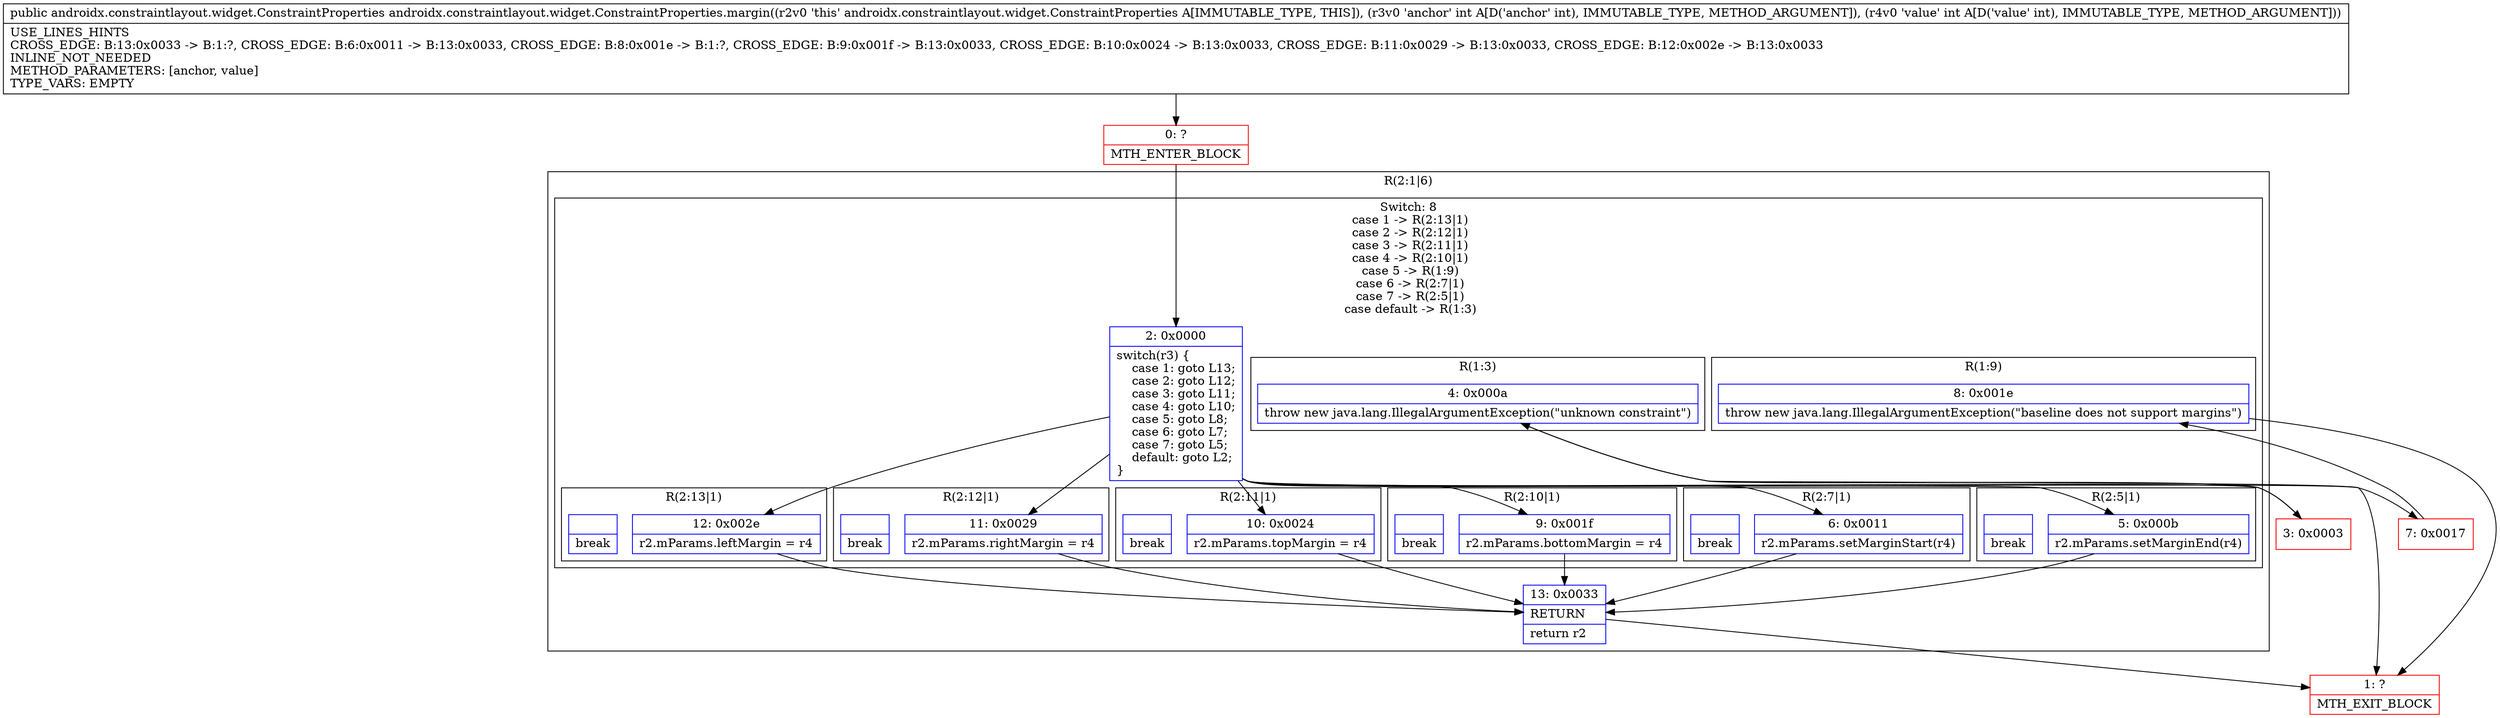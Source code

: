 digraph "CFG forandroidx.constraintlayout.widget.ConstraintProperties.margin(II)Landroidx\/constraintlayout\/widget\/ConstraintProperties;" {
subgraph cluster_Region_1572852505 {
label = "R(2:1|6)";
node [shape=record,color=blue];
subgraph cluster_SwitchRegion_1276641916 {
label = "Switch: 8
 case 1 -> R(2:13|1)
 case 2 -> R(2:12|1)
 case 3 -> R(2:11|1)
 case 4 -> R(2:10|1)
 case 5 -> R(1:9)
 case 6 -> R(2:7|1)
 case 7 -> R(2:5|1)
 case default -> R(1:3)";
node [shape=record,color=blue];
Node_2 [shape=record,label="{2\:\ 0x0000|switch(r3) \{\l    case 1: goto L13;\l    case 2: goto L12;\l    case 3: goto L11;\l    case 4: goto L10;\l    case 5: goto L8;\l    case 6: goto L7;\l    case 7: goto L5;\l    default: goto L2;\l\}\l}"];
subgraph cluster_Region_1832805423 {
label = "R(2:13|1)";
node [shape=record,color=blue];
Node_12 [shape=record,label="{12\:\ 0x002e|r2.mParams.leftMargin = r4\l}"];
Node_InsnContainer_725308896 [shape=record,label="{|break\l}"];
}
subgraph cluster_Region_146762885 {
label = "R(2:12|1)";
node [shape=record,color=blue];
Node_11 [shape=record,label="{11\:\ 0x0029|r2.mParams.rightMargin = r4\l}"];
Node_InsnContainer_70816780 [shape=record,label="{|break\l}"];
}
subgraph cluster_Region_448370616 {
label = "R(2:11|1)";
node [shape=record,color=blue];
Node_10 [shape=record,label="{10\:\ 0x0024|r2.mParams.topMargin = r4\l}"];
Node_InsnContainer_1809597786 [shape=record,label="{|break\l}"];
}
subgraph cluster_Region_410310624 {
label = "R(2:10|1)";
node [shape=record,color=blue];
Node_9 [shape=record,label="{9\:\ 0x001f|r2.mParams.bottomMargin = r4\l}"];
Node_InsnContainer_1479325718 [shape=record,label="{|break\l}"];
}
subgraph cluster_Region_243200252 {
label = "R(1:9)";
node [shape=record,color=blue];
Node_8 [shape=record,label="{8\:\ 0x001e|throw new java.lang.IllegalArgumentException(\"baseline does not support margins\")\l}"];
}
subgraph cluster_Region_117539580 {
label = "R(2:7|1)";
node [shape=record,color=blue];
Node_6 [shape=record,label="{6\:\ 0x0011|r2.mParams.setMarginStart(r4)\l}"];
Node_InsnContainer_963943979 [shape=record,label="{|break\l}"];
}
subgraph cluster_Region_69561627 {
label = "R(2:5|1)";
node [shape=record,color=blue];
Node_5 [shape=record,label="{5\:\ 0x000b|r2.mParams.setMarginEnd(r4)\l}"];
Node_InsnContainer_2107999347 [shape=record,label="{|break\l}"];
}
subgraph cluster_Region_1991835481 {
label = "R(1:3)";
node [shape=record,color=blue];
Node_4 [shape=record,label="{4\:\ 0x000a|throw new java.lang.IllegalArgumentException(\"unknown constraint\")\l}"];
}
}
Node_13 [shape=record,label="{13\:\ 0x0033|RETURN\l|return r2\l}"];
}
Node_0 [shape=record,color=red,label="{0\:\ ?|MTH_ENTER_BLOCK\l}"];
Node_3 [shape=record,color=red,label="{3\:\ 0x0003}"];
Node_1 [shape=record,color=red,label="{1\:\ ?|MTH_EXIT_BLOCK\l}"];
Node_7 [shape=record,color=red,label="{7\:\ 0x0017}"];
MethodNode[shape=record,label="{public androidx.constraintlayout.widget.ConstraintProperties androidx.constraintlayout.widget.ConstraintProperties.margin((r2v0 'this' androidx.constraintlayout.widget.ConstraintProperties A[IMMUTABLE_TYPE, THIS]), (r3v0 'anchor' int A[D('anchor' int), IMMUTABLE_TYPE, METHOD_ARGUMENT]), (r4v0 'value' int A[D('value' int), IMMUTABLE_TYPE, METHOD_ARGUMENT]))  | USE_LINES_HINTS\lCROSS_EDGE: B:13:0x0033 \-\> B:1:?, CROSS_EDGE: B:6:0x0011 \-\> B:13:0x0033, CROSS_EDGE: B:8:0x001e \-\> B:1:?, CROSS_EDGE: B:9:0x001f \-\> B:13:0x0033, CROSS_EDGE: B:10:0x0024 \-\> B:13:0x0033, CROSS_EDGE: B:11:0x0029 \-\> B:13:0x0033, CROSS_EDGE: B:12:0x002e \-\> B:13:0x0033\lINLINE_NOT_NEEDED\lMETHOD_PARAMETERS: [anchor, value]\lTYPE_VARS: EMPTY\l}"];
MethodNode -> Node_0;Node_2 -> Node_3;
Node_2 -> Node_5;
Node_2 -> Node_6;
Node_2 -> Node_7;
Node_2 -> Node_9;
Node_2 -> Node_10;
Node_2 -> Node_11;
Node_2 -> Node_12;
Node_12 -> Node_13;
Node_11 -> Node_13;
Node_10 -> Node_13;
Node_9 -> Node_13;
Node_8 -> Node_1;
Node_6 -> Node_13;
Node_5 -> Node_13;
Node_4 -> Node_1;
Node_13 -> Node_1;
Node_0 -> Node_2;
Node_3 -> Node_4;
Node_7 -> Node_8;
}

